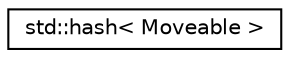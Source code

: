 digraph "Graphical Class Hierarchy"
{
  edge [fontname="Helvetica",fontsize="10",labelfontname="Helvetica",labelfontsize="10"];
  node [fontname="Helvetica",fontsize="10",shape=record];
  rankdir="LR";
  Node0 [label="std::hash\< Moveable \>",height=0.2,width=0.4,color="black", fillcolor="white", style="filled",URL="$structstd_1_1hash_3_01_moveable_01_4.html"];
}
